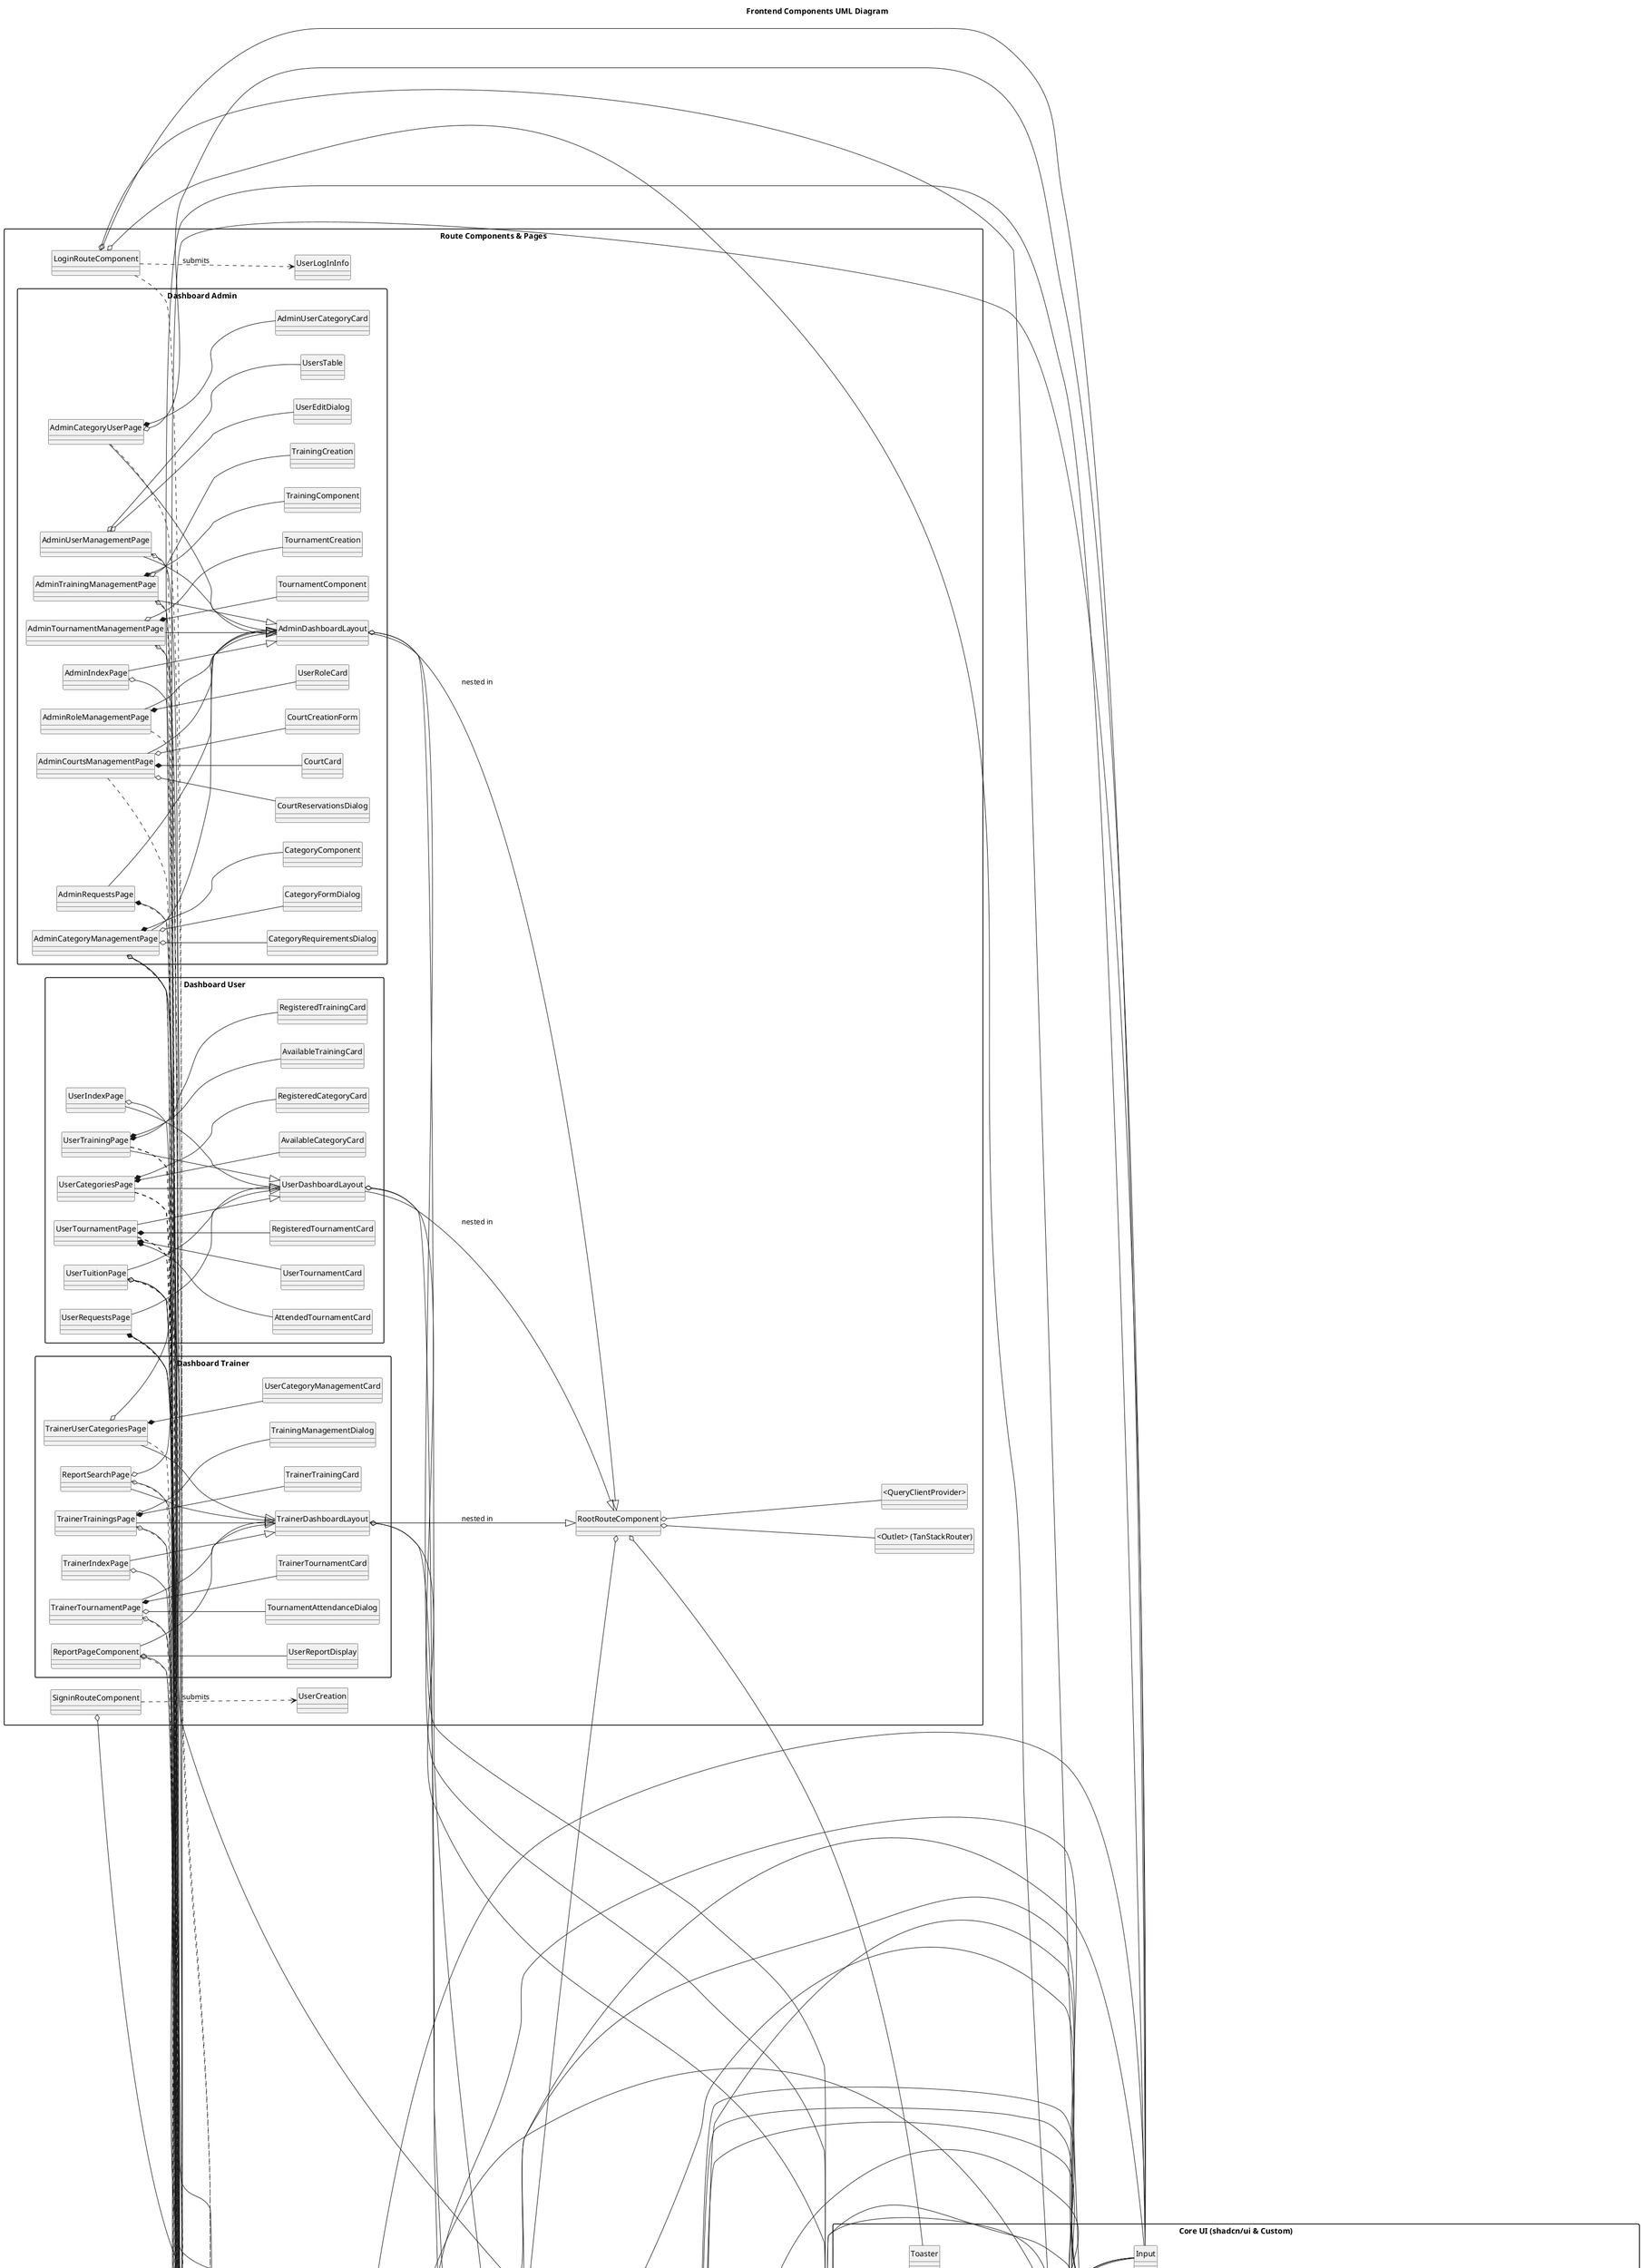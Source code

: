 @startuml
title Frontend Components UML Diagram
left to right direction
skinparam packageStyle rectangle
skinparam defaultTextAlignment center
hide emptymembers
hide circle

package "Backend Abstractions" {
  interface AuthManager
  interface UserInfo
  interface Category
  interface UserCategory
  interface CategoryRequirement
  interface Tournament
  interface TournamentRegistration
  interface TournamentAttendance
  interface Training
  interface TrainingRegistration
  interface Court
  interface CourtReservation
  interface Request
  interface Report
  interface Tuition
  enum URol
  enum LevelName
}

package "Core UI (shadcn/ui & Custom)" {
  class Button
  class Card
  class CardHeader
  class CardContent
  class CardFooter
  class CardTitle
  class CardDescription
  class Dialog
  class DialogContent
  class DialogHeader
  class DialogTitle
  class DialogFooter
  class DialogTrigger
  class DialogClose
  class AlertDialog
  class AlertDialogContent
  class Input
  class Label
  class Form
  class FormItem
  class FormControl
  class FormLabel
  class FormMessage
  class Select
  class SelectContent
  class SelectItem
  class SelectTrigger
  class SelectValue
  class Skeleton
  class ScrollArea
  class Separator
  class Badge
  class Tabs
  class TabsContent
  class TabsList
  class TabsTrigger
  class Toaster
  class Textarea
  class Switch
  class Table
  class TableBody
  class TableCell
  class TableHead
  class TableHeader
  class TableRow
  class TableCaption
  class Sidebar
  class SidebarContent
  class SidebarFooter
  class SidebarGroup
  class SidebarGroupContent
  class SidebarMenu
  class SidebarMenuButton
  class SidebarMenuItem
  class SidebarProvider
  class Alert
  class AlertDescription
  class AlertTitle

  class ReusableForm {
    + schema: ZodType
    + defaultValues: any
    + onSubmit: (values: any) => Promise<void>
    + fields: FormFieldConfig[]
    + submitButtonText?: string
  }
  ReusableForm o-- Form
  ReusableForm *-- Input
  ReusableForm *-- Select
  ReusableForm *-- Textarea
  ReusableForm *-- Button
}

package "Shared Components" {
  class AppSidebar {
    + links: SidebarLink[]
  }
  AppSidebar o-- Sidebar
  AppSidebar *-- SidebarMenuItem
  AppSidebar *-- Button

  class NavBarComponent {
  }
  NavBarComponent o-- "<Link> (TanStackRouter)"

  class CategorySelector {
    + value: Uuid
    + onChange: (value: Uuid) => void
    + excludeCategoryId?: Uuid
  }
  CategorySelector o-- Select
  CategorySelector ..> Category : "fetches list"

  class CourtSelector {
    + value?: Uuid
    + onChange: (courtId: Uuid) => void
  }
  CourtSelector o-- Select
  CourtSelector ..> Court : "fetches list"

  class TrainerSelector {
    + value?: Uuid
    + onChange: (trainerId: Uuid) => void
  }
  TrainerSelector o-- Select
  TrainerSelector ..> UserInfo : "fetches list (TRAINER role)"

  class EventCourtBadge {
    + eventId: Uuid
    + eventType: 'training' | 'tournament'
  }
  EventCourtBadge o-- Badge
  EventCourtBadge ..> CourtReservation : "fetches by eventId"
  EventCourtBadge ..> Court : "fetches details"

  class PremadeRequest {
    + requestCreation: RequestCreation
    + onOpenChange: (open: boolean) => void
  }
  PremadeRequest o-- Dialog
  PremadeRequest o-- RequestCreator

  class ProfileComponent {
    + userId: string
    + userRol: URol
  }
  ProfileComponent o-- Card
  ProfileComponent o-- ReusableForm
  ProfileComponent o-- PremadeRequest
  ProfileComponent ..> UserInfo : "fetches & updates"
  ProfileComponent ..> RequestCreation : "creates"

  class RequestCreator {
    + defaultValues?: RequestCreation
  }
  RequestCreator o-- Card
  RequestCreator o-- ReusableForm
  RequestCreator ..> RequestCreation : "creates"
  RequestCreator ..> AuthManager : "gets userId"

  class RequestVisualizer {
    + request: Request
    + admin?: boolean
  }
  RequestVisualizer o-- Card
  RequestVisualizer o-- Badge
  RequestVisualizer *-- "AdminFunctionality"
  RequestVisualizer ..> UserInfo : "fetches requester/approver info"

  class PaymentOptions {
    + onSelectPlan: (amount: number) => void
    + isLoading: boolean
  }
  PaymentOptions *-- Card
  PaymentOptions *-- Button

  class TuitionDetails {
    + tuition: Tuition
  }
}

package "Route Components & Pages" {
  class RootRouteComponent {
  }
  RootRouteComponent o-- NavBarComponent
  RootRouteComponent o-- Toaster
  RootRouteComponent o-- "<Outlet> (TanStackRouter)"
  RootRouteComponent o-- "<QueryClientProvider>"

  class LoginRouteComponent {
  }
  LoginRouteComponent o-- Form
  LoginRouteComponent o-- Input
  LoginRouteComponent o-- Button
  LoginRouteComponent ..> AuthManager : "manages login state"
  LoginRouteComponent ..> UserLogInInfo : "submits"

  class SigninRouteComponent {
  }
  SigninRouteComponent o-- ReusableForm
  SigninRouteComponent ..> UserCreation : "submits"

  package "Dashboard User" {
    class UserDashboardLayout {
    }
    UserDashboardLayout o-- AppSidebar
    UserDashboardLayout o-- SidebarProvider

    class UserIndexPage {
    }
    UserIndexPage o-- ProfileComponent

    class UserCategoriesPage {
    }
    UserCategoriesPage *-- "AvailableCategoryCard"
    UserCategoriesPage *-- "RegisteredCategoryCard"
    UserCategoriesPage ..> Category : "fetches all"
    UserCategoriesPage ..> UserCategory : "fetches user's"
    UserCategoriesPage ..> CategoryRequirement : "fetches for each category"
    UserCategoriesPage ..> AuthManager : "gets userId"

    class UserRequestsPage {
    }
    UserRequestsPage o-- RequestCreator
    UserRequestsPage *-- RequestVisualizer
    UserRequestsPage ..> Request : "fetches user's"
    UserRequestsPage ..> AuthManager : "gets userId"

    class UserTournamentPage {
    }
    UserTournamentPage *-- "UserTournamentCard"
    UserTournamentPage *-- "RegisteredTournamentCard"
    UserTournamentPage *-- "AttendedTournamentCard"
    UserTournamentPage ..> Tournament : "fetches eligible/all"
    UserTournamentPage ..> TournamentRegistration : "fetches user's"
    UserTournamentPage ..> TournamentAttendance : "fetches user's"
    UserTournamentPage ..> AuthManager : "gets userId"

    class UserTrainingPage {
    }
    UserTrainingPage *-- "AvailableTrainingCard"
    UserTrainingPage *-- "RegisteredTrainingCard"
    UserTrainingPage ..> Training : "fetches eligible/all"
    UserTrainingPage ..> TrainingRegistration : "fetches user's"
    UserTrainingPage ..> AuthManager : "gets userId"

    class UserTuitionPage {
    }
    UserTuitionPage o-- Card
    UserTuitionPage o-- PaymentOptions
    UserTuitionPage o-- TuitionDetails
    UserTuitionPage ..> Tuition : "fetches user's"
    UserTuitionPage ..> AuthManager : "gets userId"
  }
  UserDashboardLayout --|> RootRouteComponent : "nested in"
  UserIndexPage --|> UserDashboardLayout
  UserCategoriesPage --|> UserDashboardLayout
  UserRequestsPage --|> UserDashboardLayout
  UserTournamentPage --|> UserDashboardLayout
  UserTrainingPage --|> UserDashboardLayout
  UserTuitionPage --|> UserDashboardLayout


  package "Dashboard Trainer" {
    class TrainerDashboardLayout {
    }
    TrainerDashboardLayout o-- AppSidebar
    TrainerDashboardLayout o-- SidebarProvider

    class TrainerIndexPage {
    }
    TrainerIndexPage o-- ProfileComponent

    class TrainerUserCategoriesPage {
    }
    TrainerUserCategoriesPage *-- "UserCategoryManagementCard"
    TrainerUserCategoriesPage o-- Input 
    TrainerUserCategoriesPage ..> UserInfo : "fetches all for search"

    class TrainerTrainingsPage {
    }
    TrainerTrainingsPage *-- "TrainerTrainingCard"
    TrainerTrainingsPage o-- "TrainingManagementDialog"
    TrainerTrainingsPage ..> Training : "fetches all"

    class TrainerTournamentPage {
    }
    TrainerTournamentPage *-- "TrainerTournamentCard"
    TrainerTournamentPage o-- "TournamentAttendanceDialog"
    TrainerTournamentPage ..> Tournament : "fetches all"

    class ReportSearchPage {
    }
    ReportSearchPage o-- Input
    ReportSearchPage o-- Table
    ReportSearchPage ..> UserInfo : "fetches all for search"

    class ReportPageComponent {
    }
    ReportPageComponent o-- "UserReportDisplay"
    ReportPageComponent ..> Report : "fetches by userId"
  }
  TrainerDashboardLayout --|> RootRouteComponent : "nested in"
  TrainerIndexPage --|> TrainerDashboardLayout
  TrainerUserCategoriesPage --|> TrainerDashboardLayout
  TrainerTrainingsPage --|> TrainerDashboardLayout
  TrainerTournamentPage --|> TrainerDashboardLayout
  ReportSearchPage --|> TrainerDashboardLayout
  ReportPageComponent --|> TrainerDashboardLayout

  package "Dashboard Admin" {
    class AdminDashboardLayout {
    }
    AdminDashboardLayout o-- AppSidebar
    AdminDashboardLayout o-- SidebarProvider

    class AdminIndexPage {
    }
    AdminIndexPage o-- ProfileComponent

    class AdminUserManagementPage {
    }
    AdminUserManagementPage o-- "UsersTable"
    AdminUserManagementPage o-- "UserEditDialog"
    AdminUserManagementPage ..> UserInfo : "fetches all"

    class AdminTrainingManagementPage {
    }
    AdminTrainingManagementPage *-- "TrainingComponent"
    AdminTrainingManagementPage o-- "TrainingCreation"
    AdminTrainingManagementPage ..> Training : "fetches all"

    class AdminTournamentManagementPage {
    }
    AdminTournamentManagementPage *-- "TournamentComponent"
    AdminTournamentManagementPage o-- "TournamentCreation"
    AdminTournamentManagementPage ..> Tournament : "fetches all"

    class AdminRoleManagementPage {
    }
    AdminRoleManagementPage *-- "UserRoleCard"
    AdminRoleManagementPage ..> UserInfo : "fetches all"

    class AdminRequestsPage {
    }
    AdminRequestsPage *-- RequestVisualizer
    AdminRequestsPage ..> Request : "fetches all"

    class AdminCourtsManagementPage {
    }
    AdminCourtsManagementPage *-- "CourtCard"
    AdminCourtsManagementPage o-- "CourtCreationForm"
    AdminCourtsManagementPage o-- "CourtReservationsDialog"
    AdminCourtsManagementPage ..> Court : "fetches all"

    class AdminCategoryUserPage {
    }
    AdminCategoryUserPage *-- "AdminUserCategoryCard"
    AdminCategoryUserPage o-- Input 
    AdminCategoryUserPage ..> UserInfo : "fetches all for search"

    class AdminCategoryManagementPage {
    }
    AdminCategoryManagementPage *-- "CategoryComponent"
    AdminCategoryManagementPage o-- "CategoryFormDialog"
    AdminCategoryManagementPage o-- "CategoryRequirementsDialog"
    AdminCategoryManagementPage ..> Category : "fetches all"
  }
  AdminDashboardLayout --|> RootRouteComponent : "nested in"
  AdminIndexPage --|> AdminDashboardLayout
  AdminUserManagementPage --|> AdminDashboardLayout
  AdminTrainingManagementPage --|> AdminDashboardLayout
  AdminTournamentManagementPage --|> AdminDashboardLayout
  AdminRoleManagementPage --|> AdminDashboardLayout
  AdminRequestsPage --|> AdminDashboardLayout
  AdminCourtsManagementPage --|> AdminDashboardLayout
  AdminCategoryUserPage --|> AdminDashboardLayout
  AdminCategoryManagementPage --|> AdminDashboardLayout
}

package "Specific UI Components (Cards, Rows, Dialogs)" {

  class AdminTournamentDetailsDialog {
    + tournamentId: Uuid
  }
  AdminTournamentDetailsDialog o-- Dialog
  AdminTournamentDetailsDialog *-- "RegistrationRow"
  AdminTournamentDetailsDialog *-- "AttendanceRow"
  AdminTournamentDetailsDialog ..> Tournament : "fetches details"
  AdminTournamentDetailsDialog ..> TournamentRegistration : "fetches list"
  AdminTournamentDetailsDialog ..> TournamentAttendance : "fetches list"

  class RegistrationRow {
    + registration: TournamentRegistration
    + onDelete: (userId: Uuid) => void
  }
  RegistrationRow o-- AlertDialog

  class AttendanceRow {
    + attendance: TournamentAttendance
    + onDelete: (userId: Uuid) => void
  }
  AttendanceRow o-- AlertDialog

  class AdminTrainingRegistrationRow {
    + registration: TrainingRegistration
    + onDelete: (userId: Uuid) => void
  }
  AdminTrainingRegistrationRow o-- AlertDialog

  class AdminTrainingRegistrationsDialog {
    + trainingId: Uuid
  }
  AdminTrainingRegistrationsDialog o-- Dialog
  AdminTrainingRegistrationsDialog *-- AdminTrainingRegistrationRow
  AdminTrainingRegistrationsDialog ..> Training : "fetches details"
  AdminTrainingRegistrationsDialog ..> TrainingRegistration : "fetches list"

  class AdminUserCategoryCard {
    + user: UserInfo
  }
  AdminUserCategoryCard o-- Card
  AdminUserCategoryCard o-- AlertDialog
  AdminUserCategoryCard ..> UserCategory : "fetches user's"
  AdminUserCategoryCard ..> Category : "fetches all (for names)"

  class CategoryComponent {
    + category: Category
    + onEdit: (category: Category) => void
    + onViewRequirements: (categoryId: Uuid) => void
  }
  CategoryComponent o-- Card
  CategoryComponent o-- AlertDialog

  class CategoryFormDialog {
    + categoryToEdit?: Category
  }
  CategoryFormDialog o-- Dialog
  CategoryFormDialog o-- ReusableForm
  CategoryFormDialog ..> Category : "creates/updates"

  class CategoryRequirementsDialog {
    + categoryId: Uuid
    + categoryName: string
  }
  CategoryRequirementsDialog o-- Dialog
  CategoryRequirementsDialog o-- CategorySelector
  CategoryRequirementsDialog o-- Select
  CategoryRequirementsDialog ..> CategoryRequirement : "fetches & adds/deletes"
  CategoryRequirementsDialog ..> Category : "fetches all (for selector & names)"

  class CourtCard {
    + court: Court
    + onDelete: (courtId: Uuid) => void
    + onViewReservations: (court: Court) => void
  }
  CourtCard o-- Card
  CourtCard o-- AlertDialog

  class CourtCreationForm {
    + onSubmit: (data: {court_name: string}) => void
  }
  CourtCreationForm o-- Form
  CourtCreationForm o-- Input

  class CourtReservationsDialog {
    + court: Court
  }
  CourtReservationsDialog o-- Dialog
  CourtReservationsDialog o-- Input 
  CourtReservationsDialog o-- Table
  CourtReservationsDialog ..> CourtReservation : "fetches list"

  class AttendanceUserRow {
    + registration: TournamentRegistration
    + attendance?: TournamentAttendance
    + onSelectUser: (userId: Uuid) => void
  }

  class AttendedTournamentCard {
    + tournament: Tournament
    + attendance: TournamentAttendance
  }
  AttendedTournamentCard o-- Card
  AttendedTournamentCard o-- EventCourtBadge

  class AvailableTrainingCard {
    + training: Training
    + onRegister: (trainingId: Uuid) => void
  }
  AvailableTrainingCard o-- Card
  AvailableTrainingCard o-- EventCourtBadge

  class RegisteredTournamentCard {
    + tournament: Tournament
    + registrationDate: string
  }
  RegisteredTournamentCard o-- Card
  RegisteredTournamentCard o-- EventCourtBadge

  class RegisteredTrainingCard {
    + training: Training
    + registration: TrainingRegistration
  }
  RegisteredTrainingCard o-- Card
  RegisteredTrainingCard o-- EventCourtBadge

  class TournamentAttendaceDialog {
    + tournamentId: Uuid
  }
  TournamentAttendaceDialog o-- Dialog
  TournamentAttendaceDialog *-- AttendanceUserRow
  TournamentAttendaceDialog ..> Tournament : "fetches details"
  TournamentAttendaceDialog ..> TournamentRegistration : "fetches list"
  TournamentAttendaceDialog ..> TournamentAttendance : "fetches list & records"

  class TournamentComponent {
    + tournament: Tournament
    + enableAdminControls?: boolean
  }
  TournamentComponent o-- Card
  TournamentComponent o-- AlertDialog
  TournamentComponent o-- "TournamentEdit"
  TournamentComponent o-- AdminTournamentDetailsDialog
  TournamentComponent o-- EventCourtBadge

  class TournamentCreation {
    ' uses TournamentForm via Dialog '
  }
  TournamentCreation o-- Dialog
  TournamentCreation o-- "TournamentForm"

  class TournamentEdit {
    + tournamentId: Uuid
  }
  TournamentEdit o-- Dialog
  TournamentEdit o-- "TournamentForm"
  TournamentEdit ..> Tournament : "fetches details & updates"

  class TournamentForm {
    + initialData?: Tournament
    + onSubmit: (data: any) => void
  }
  TournamentForm o-- Form
  TournamentForm o-- Input
  TournamentForm o-- CategorySelector
  TournamentForm o-- CourtSelector

  class TrainerTournamentCard {
    + tournament: Tournament
    + onManageClick: (tournamentId: string) => void
  }
  TrainerTournamentCard o-- Card
  TrainerTournamentCard o-- EventCourtBadge

  class TrainerTrainingCard {
    + training: Training
    + onManageClick: (trainingId: Uuid) => void
  }
  TrainerTrainingCard o-- Card
  TrainerTrainingCard o-- EventCourtBadge

  class TrainingComponent {
    + training: Training
    + enableAdminControls?: boolean
  }
  TrainingComponent o-- Card
  TrainingComponent o-- AlertDialog
  TrainingComponent o-- "TrainingEdit"
  TrainingComponent o-- AdminTrainingRegistrationsDialog
  TrainingComponent o-- EventCourtBadge

  class TrainingCreation {
    ' uses TrainingForm via Dialog '
  }
  TrainingCreation o-- Dialog
  TrainingCreation o-- "TrainingForm"

  class TrainingEdit {
    + trainingId: Uuid
  }
  TrainingEdit o-- Dialog
  TrainingEdit o-- "TrainingForm"
  TrainingEdit ..> Training : "fetches details & updates"

  class TrainingForm {
    + initialData?: Training
    + onSubmit: (data: any) => void
  }
  TrainingForm o-- Form
  TrainingForm o-- Input
  TrainingForm o-- CategorySelector
  TrainingForm o-- TrainerSelector
  TrainingForm o-- CourtSelector

  class TrainingManagementDialog {
    + trainingId: Uuid
  }
  TrainingManagementDialog o-- Dialog
  TrainingManagementDialog o-- Table
  TrainingManagementDialog o-- Switch
  TrainingManagementDialog ..> TrainingRegistration : "fetches list"
  TrainingManagementDialog ..> Training : "marks attendance" ' (indirectly) '

  class UserCategoryManagementCard {
    + user: UserInfo
  }
  UserCategoryManagementCard o-- Card
  UserCategoryManagementCard o-- Select
  UserCategoryManagementCard ..> UserCategory : "fetches & updates level"
  UserCategoryManagementCard ..> Category : "fetches all (for names)"

  class UserEditDialog {
    + userId: Uuid
  }
  UserEditDialog o-- Dialog
  UserEditDialog o-- "UserEditForm"
  UserEditDialog ..> UserInfo : "fetches details & updates"

  class UserEditForm {
    + initialData?: UserInfo
    + onSubmit: (data: any) => void
  }
  UserEditForm o-- Form
  UserEditForm o-- Input
  UserEditForm o-- Select

  class UserReportDisplay {
    + report: Report
  }
  UserReportDisplay *-- Card
  UserReportDisplay o-- Table
  UserReportDisplay o-- Badge

  class UserTournamentCard {
    + tournament: Tournament
    + onRegister: (tournamentId: Uuid) => void
  }
  UserTournamentCard o-- Card
  UserTournamentCard o-- EventCourtBadge

  class UsersTable {
    + users: UserInfo[]
    + onEditUser: (userId: Uuid) => void
  }
  UsersTable o-- Table
  UsersTable o-- Button
  UsersTable o-- Badge

  class "AvailableCategoryCard" {
    + category: Category
    + requirements: CategoryRequirement[]
    + eligibilityStatus: any
    + onRegister: (categoryId: Uuid) => void
  }
  "AvailableCategoryCard" o-- Card
  "AvailableCategoryCard" o-- Alert
  "AvailableCategoryCard" o-- Button

  class "RegisteredCategoryCard" {
    + category: Category
    + userLevel: LevelName
  }
  "RegisteredCategoryCard" o-- Card
  "RegisteredCategoryCard" o-- Badge

  class "UserRoleCard" {
    + user: UserInfo
  }
  "UserRoleCard" o-- Card
  "UserRoleCard" o-- Select
  "UserRoleCard" o-- Badge
  "UserRoleCard" ..> UserInfo : "updates role"
}

' --- Relationships from Pages to Specific UI Components --- '
' (Many already implied by *-- within the specific UI package) '
AdminTournamentManagementPage o-- AdminTournamentDetailsDialog
AdminTrainingManagementPage o-- AdminTrainingRegistrationsDialog
AdminCategoryManagementPage o-- CategoryComponent
AdminCategoryManagementPage o-- CategoryFormDialog
AdminCategoryManagementPage o-- CategoryRequirementsDialog

AdminUserManagementPage o-- UserEditDialog

TrainerTrainingsPage o-- TrainingManagementDialog
TrainerTournamentPage o-- TournamentAttendaceDialog
ReportPageComponent o-- UserReportDisplay

' --- General Dependencies --- '
' Almost all components that make backend calls will implicitly use QueryClient & Toaster '
' Components with forms use react-hook-form & zod, and shadcn form components '
' Components that interact with AuthManager are noted with ..> AuthManager '

@enduml
